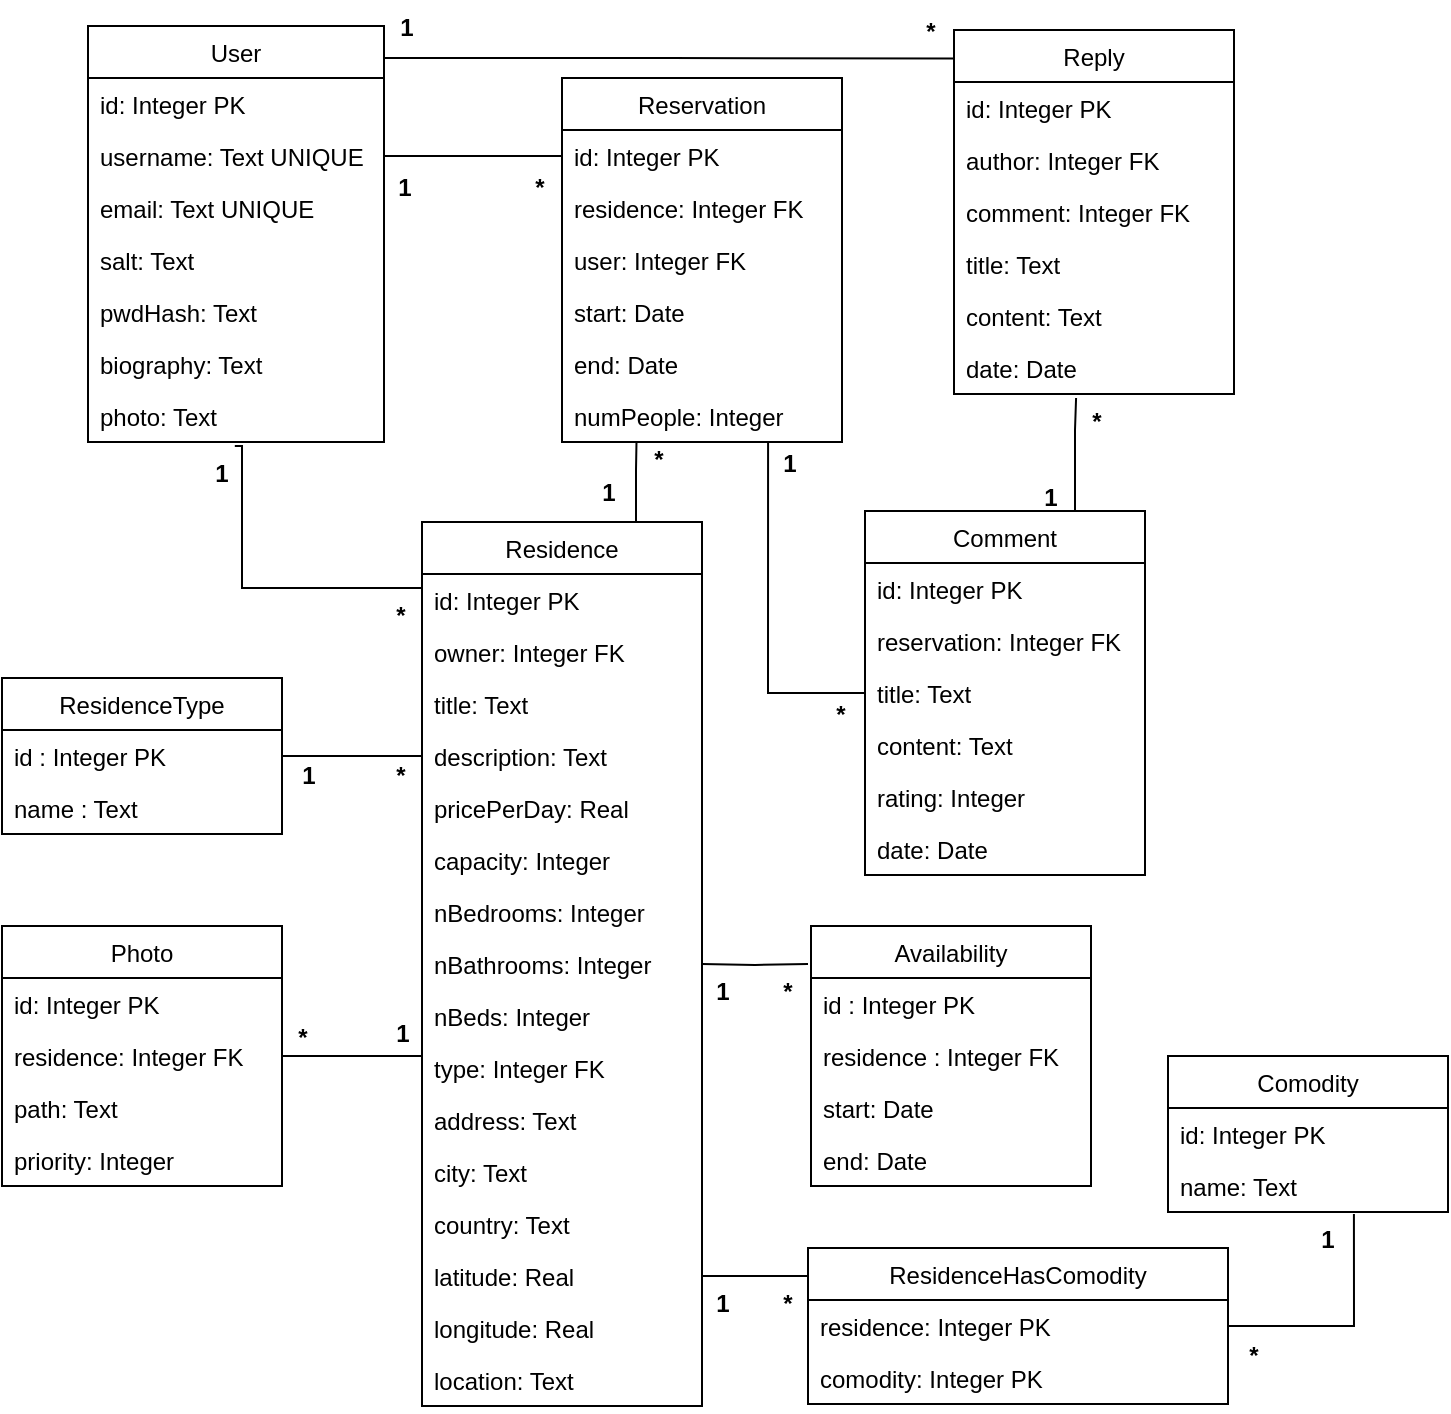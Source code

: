 <mxfile version="12.2.4" type="device" pages="1"><diagram id="iP0iWWese7woXahSP8J5" name="Page-1"><mxGraphModel dx="2249" dy="727" grid="1" gridSize="10" guides="1" tooltips="1" connect="1" arrows="1" fold="1" page="1" pageScale="1" pageWidth="827" pageHeight="1169" math="0" shadow="0"><root><mxCell id="0"/><mxCell id="1" parent="0"/><mxCell id="IjF0ibLEr8Crs9VwbBaD-19" style="edgeStyle=orthogonalEdgeStyle;rounded=0;orthogonalLoop=1;jettySize=auto;html=1;entryX=0;entryY=0.078;entryDx=0;entryDy=0;entryPerimeter=0;endArrow=none;endFill=0;exitX=1.002;exitY=0.077;exitDx=0;exitDy=0;exitPerimeter=0;" edge="1" parent="1" source="5Inx0Mx50LOXE3vgJmMi-1" target="5Inx0Mx50LOXE3vgJmMi-112"><mxGeometry relative="1" as="geometry"/></mxCell><mxCell id="5Inx0Mx50LOXE3vgJmMi-1" value="User" style="swimlane;fontStyle=0;childLayout=stackLayout;horizontal=1;startSize=26;fillColor=none;horizontalStack=0;resizeParent=1;resizeParentMax=0;resizeLast=0;collapsible=1;marginBottom=0;" parent="1" vertex="1"><mxGeometry x="-20" y="118" width="148" height="208" as="geometry"/></mxCell><mxCell id="5Inx0Mx50LOXE3vgJmMi-2" value="id: Integer PK" style="text;strokeColor=none;fillColor=none;align=left;verticalAlign=top;spacingLeft=4;spacingRight=4;overflow=hidden;rotatable=0;points=[[0,0.5],[1,0.5]];portConstraint=eastwest;" parent="5Inx0Mx50LOXE3vgJmMi-1" vertex="1"><mxGeometry y="26" width="148" height="26" as="geometry"/></mxCell><mxCell id="5Inx0Mx50LOXE3vgJmMi-3" value="username: Text UNIQUE" style="text;strokeColor=none;fillColor=none;align=left;verticalAlign=top;spacingLeft=4;spacingRight=4;overflow=hidden;rotatable=0;points=[[0,0.5],[1,0.5]];portConstraint=eastwest;" parent="5Inx0Mx50LOXE3vgJmMi-1" vertex="1"><mxGeometry y="52" width="148" height="26" as="geometry"/></mxCell><mxCell id="5Inx0Mx50LOXE3vgJmMi-26" value="email: Text UNIQUE" style="text;strokeColor=none;fillColor=none;align=left;verticalAlign=top;spacingLeft=4;spacingRight=4;overflow=hidden;rotatable=0;points=[[0,0.5],[1,0.5]];portConstraint=eastwest;" parent="5Inx0Mx50LOXE3vgJmMi-1" vertex="1"><mxGeometry y="78" width="148" height="26" as="geometry"/></mxCell><mxCell id="5Inx0Mx50LOXE3vgJmMi-31" value="salt: Text" style="text;strokeColor=none;fillColor=none;align=left;verticalAlign=top;spacingLeft=4;spacingRight=4;overflow=hidden;rotatable=0;points=[[0,0.5],[1,0.5]];portConstraint=eastwest;" parent="5Inx0Mx50LOXE3vgJmMi-1" vertex="1"><mxGeometry y="104" width="148" height="26" as="geometry"/></mxCell><mxCell id="5Inx0Mx50LOXE3vgJmMi-4" value="pwdHash: Text" style="text;strokeColor=none;fillColor=none;align=left;verticalAlign=top;spacingLeft=4;spacingRight=4;overflow=hidden;rotatable=0;points=[[0,0.5],[1,0.5]];portConstraint=eastwest;" parent="5Inx0Mx50LOXE3vgJmMi-1" vertex="1"><mxGeometry y="130" width="148" height="26" as="geometry"/></mxCell><mxCell id="5Inx0Mx50LOXE3vgJmMi-79" value="biography: Text" style="text;strokeColor=none;fillColor=none;align=left;verticalAlign=top;spacingLeft=4;spacingRight=4;overflow=hidden;rotatable=0;points=[[0,0.5],[1,0.5]];portConstraint=eastwest;" parent="5Inx0Mx50LOXE3vgJmMi-1" vertex="1"><mxGeometry y="156" width="148" height="26" as="geometry"/></mxCell><mxCell id="5Inx0Mx50LOXE3vgJmMi-82" value="photo: Text" style="text;strokeColor=none;fillColor=none;align=left;verticalAlign=top;spacingLeft=4;spacingRight=4;overflow=hidden;rotatable=0;points=[[0,0.5],[1,0.5]];portConstraint=eastwest;" parent="5Inx0Mx50LOXE3vgJmMi-1" vertex="1"><mxGeometry y="182" width="148" height="26" as="geometry"/></mxCell><mxCell id="5Inx0Mx50LOXE3vgJmMi-5" value="Reservation" style="swimlane;fontStyle=0;childLayout=stackLayout;horizontal=1;startSize=26;fillColor=none;horizontalStack=0;resizeParent=1;resizeParentMax=0;resizeLast=0;collapsible=1;marginBottom=0;" parent="1" vertex="1"><mxGeometry x="217" y="144" width="140" height="182" as="geometry"/></mxCell><mxCell id="5Inx0Mx50LOXE3vgJmMi-6" value="id: Integer PK" style="text;strokeColor=none;fillColor=none;align=left;verticalAlign=top;spacingLeft=4;spacingRight=4;overflow=hidden;rotatable=0;points=[[0,0.5],[1,0.5]];portConstraint=eastwest;" parent="5Inx0Mx50LOXE3vgJmMi-5" vertex="1"><mxGeometry y="26" width="140" height="26" as="geometry"/></mxCell><mxCell id="5Inx0Mx50LOXE3vgJmMi-7" value="residence: Integer FK" style="text;strokeColor=none;fillColor=none;align=left;verticalAlign=top;spacingLeft=4;spacingRight=4;overflow=hidden;rotatable=0;points=[[0,0.5],[1,0.5]];portConstraint=eastwest;" parent="5Inx0Mx50LOXE3vgJmMi-5" vertex="1"><mxGeometry y="52" width="140" height="26" as="geometry"/></mxCell><mxCell id="5Inx0Mx50LOXE3vgJmMi-8" value="user: Integer FK" style="text;strokeColor=none;fillColor=none;align=left;verticalAlign=top;spacingLeft=4;spacingRight=4;overflow=hidden;rotatable=0;points=[[0,0.5],[1,0.5]];portConstraint=eastwest;" parent="5Inx0Mx50LOXE3vgJmMi-5" vertex="1"><mxGeometry y="78" width="140" height="26" as="geometry"/></mxCell><mxCell id="5Inx0Mx50LOXE3vgJmMi-32" value="start: Date" style="text;strokeColor=none;fillColor=none;align=left;verticalAlign=top;spacingLeft=4;spacingRight=4;overflow=hidden;rotatable=0;points=[[0,0.5],[1,0.5]];portConstraint=eastwest;" parent="5Inx0Mx50LOXE3vgJmMi-5" vertex="1"><mxGeometry y="104" width="140" height="26" as="geometry"/></mxCell><mxCell id="5Inx0Mx50LOXE3vgJmMi-33" value="end: Date" style="text;strokeColor=none;fillColor=none;align=left;verticalAlign=top;spacingLeft=4;spacingRight=4;overflow=hidden;rotatable=0;points=[[0,0.5],[1,0.5]];portConstraint=eastwest;" parent="5Inx0Mx50LOXE3vgJmMi-5" vertex="1"><mxGeometry y="130" width="140" height="26" as="geometry"/></mxCell><mxCell id="5Inx0Mx50LOXE3vgJmMi-34" value="numPeople: Integer" style="text;strokeColor=none;fillColor=none;align=left;verticalAlign=top;spacingLeft=4;spacingRight=4;overflow=hidden;rotatable=0;points=[[0,0.5],[1,0.5]];portConstraint=eastwest;" parent="5Inx0Mx50LOXE3vgJmMi-5" vertex="1"><mxGeometry y="156" width="140" height="26" as="geometry"/></mxCell><mxCell id="5Inx0Mx50LOXE3vgJmMi-84" style="edgeStyle=orthogonalEdgeStyle;rounded=0;orthogonalLoop=1;jettySize=auto;html=1;entryX=0.496;entryY=1.077;entryDx=0;entryDy=0;entryPerimeter=0;endArrow=none;endFill=0;exitX=0;exitY=0.5;exitDx=0;exitDy=0;" parent="1" source="5Inx0Mx50LOXE3vgJmMi-11" target="5Inx0Mx50LOXE3vgJmMi-82" edge="1"><mxGeometry relative="1" as="geometry"><Array as="points"><mxPoint x="57" y="399"/></Array></mxGeometry></mxCell><mxCell id="IjF0ibLEr8Crs9VwbBaD-2" style="edgeStyle=orthogonalEdgeStyle;rounded=0;orthogonalLoop=1;jettySize=auto;html=1;entryX=0.266;entryY=1.011;entryDx=0;entryDy=0;entryPerimeter=0;endArrow=none;endFill=0;" edge="1" parent="1" source="5Inx0Mx50LOXE3vgJmMi-10" target="5Inx0Mx50LOXE3vgJmMi-34"><mxGeometry relative="1" as="geometry"><Array as="points"><mxPoint x="254" y="340"/><mxPoint x="254" y="340"/></Array></mxGeometry></mxCell><mxCell id="5Inx0Mx50LOXE3vgJmMi-10" value="Residence" style="swimlane;fontStyle=0;childLayout=stackLayout;horizontal=1;startSize=26;fillColor=none;horizontalStack=0;resizeParent=1;resizeParentMax=0;resizeLast=0;collapsible=1;marginBottom=0;" parent="1" vertex="1"><mxGeometry x="147" y="366" width="140" height="442" as="geometry"/></mxCell><mxCell id="5Inx0Mx50LOXE3vgJmMi-11" value="id: Integer PK" style="text;strokeColor=none;fillColor=none;align=left;verticalAlign=top;spacingLeft=4;spacingRight=4;overflow=hidden;rotatable=0;points=[[0,0.5],[1,0.5]];portConstraint=eastwest;" parent="5Inx0Mx50LOXE3vgJmMi-10" vertex="1"><mxGeometry y="26" width="140" height="26" as="geometry"/></mxCell><mxCell id="5Inx0Mx50LOXE3vgJmMi-12" value="owner: Integer FK" style="text;strokeColor=none;fillColor=none;align=left;verticalAlign=top;spacingLeft=4;spacingRight=4;overflow=hidden;rotatable=0;points=[[0,0.5],[1,0.5]];portConstraint=eastwest;" parent="5Inx0Mx50LOXE3vgJmMi-10" vertex="1"><mxGeometry y="52" width="140" height="26" as="geometry"/></mxCell><mxCell id="5Inx0Mx50LOXE3vgJmMi-13" value="title: Text" style="text;strokeColor=none;fillColor=none;align=left;verticalAlign=top;spacingLeft=4;spacingRight=4;overflow=hidden;rotatable=0;points=[[0,0.5],[1,0.5]];portConstraint=eastwest;" parent="5Inx0Mx50LOXE3vgJmMi-10" vertex="1"><mxGeometry y="78" width="140" height="26" as="geometry"/></mxCell><mxCell id="5Inx0Mx50LOXE3vgJmMi-25" value="description: Text" style="text;strokeColor=none;fillColor=none;align=left;verticalAlign=top;spacingLeft=4;spacingRight=4;overflow=hidden;rotatable=0;points=[[0,0.5],[1,0.5]];portConstraint=eastwest;" parent="5Inx0Mx50LOXE3vgJmMi-10" vertex="1"><mxGeometry y="104" width="140" height="26" as="geometry"/></mxCell><mxCell id="5Inx0Mx50LOXE3vgJmMi-21" value="pricePerDay: Real" style="text;strokeColor=none;fillColor=none;align=left;verticalAlign=top;spacingLeft=4;spacingRight=4;overflow=hidden;rotatable=0;points=[[0,0.5],[1,0.5]];portConstraint=eastwest;" parent="5Inx0Mx50LOXE3vgJmMi-10" vertex="1"><mxGeometry y="130" width="140" height="26" as="geometry"/></mxCell><mxCell id="5Inx0Mx50LOXE3vgJmMi-24" value="capacity: Integer" style="text;strokeColor=none;fillColor=none;align=left;verticalAlign=top;spacingLeft=4;spacingRight=4;overflow=hidden;rotatable=0;points=[[0,0.5],[1,0.5]];portConstraint=eastwest;" parent="5Inx0Mx50LOXE3vgJmMi-10" vertex="1"><mxGeometry y="156" width="140" height="26" as="geometry"/></mxCell><mxCell id="5Inx0Mx50LOXE3vgJmMi-23" value="nBedrooms: Integer" style="text;strokeColor=none;fillColor=none;align=left;verticalAlign=top;spacingLeft=4;spacingRight=4;overflow=hidden;rotatable=0;points=[[0,0.5],[1,0.5]];portConstraint=eastwest;" parent="5Inx0Mx50LOXE3vgJmMi-10" vertex="1"><mxGeometry y="182" width="140" height="26" as="geometry"/></mxCell><mxCell id="5Inx0Mx50LOXE3vgJmMi-48" value="nBathrooms: Integer" style="text;strokeColor=none;fillColor=none;align=left;verticalAlign=top;spacingLeft=4;spacingRight=4;overflow=hidden;rotatable=0;points=[[0,0.5],[1,0.5]];portConstraint=eastwest;" parent="5Inx0Mx50LOXE3vgJmMi-10" vertex="1"><mxGeometry y="208" width="140" height="26" as="geometry"/></mxCell><mxCell id="5Inx0Mx50LOXE3vgJmMi-49" value="nBeds: Integer" style="text;strokeColor=none;fillColor=none;align=left;verticalAlign=top;spacingLeft=4;spacingRight=4;overflow=hidden;rotatable=0;points=[[0,0.5],[1,0.5]];portConstraint=eastwest;" parent="5Inx0Mx50LOXE3vgJmMi-10" vertex="1"><mxGeometry y="234" width="140" height="26" as="geometry"/></mxCell><mxCell id="5Inx0Mx50LOXE3vgJmMi-50" value="type: Integer FK" style="text;strokeColor=none;fillColor=none;align=left;verticalAlign=top;spacingLeft=4;spacingRight=4;overflow=hidden;rotatable=0;points=[[0,0.5],[1,0.5]];portConstraint=eastwest;" parent="5Inx0Mx50LOXE3vgJmMi-10" vertex="1"><mxGeometry y="260" width="140" height="26" as="geometry"/></mxCell><mxCell id="5Inx0Mx50LOXE3vgJmMi-22" value="address: Text" style="text;strokeColor=none;fillColor=none;align=left;verticalAlign=top;spacingLeft=4;spacingRight=4;overflow=hidden;rotatable=0;points=[[0,0.5],[1,0.5]];portConstraint=eastwest;" parent="5Inx0Mx50LOXE3vgJmMi-10" vertex="1"><mxGeometry y="286" width="140" height="26" as="geometry"/></mxCell><mxCell id="IjF0ibLEr8Crs9VwbBaD-30" value="city: Text" style="text;strokeColor=none;fillColor=none;align=left;verticalAlign=top;spacingLeft=4;spacingRight=4;overflow=hidden;rotatable=0;points=[[0,0.5],[1,0.5]];portConstraint=eastwest;" vertex="1" parent="5Inx0Mx50LOXE3vgJmMi-10"><mxGeometry y="312" width="140" height="26" as="geometry"/></mxCell><mxCell id="IjF0ibLEr8Crs9VwbBaD-31" value="country: Text" style="text;strokeColor=none;fillColor=none;align=left;verticalAlign=top;spacingLeft=4;spacingRight=4;overflow=hidden;rotatable=0;points=[[0,0.5],[1,0.5]];portConstraint=eastwest;" vertex="1" parent="5Inx0Mx50LOXE3vgJmMi-10"><mxGeometry y="338" width="140" height="26" as="geometry"/></mxCell><mxCell id="IjF0ibLEr8Crs9VwbBaD-24" value="latitude: Real" style="text;strokeColor=none;fillColor=none;align=left;verticalAlign=top;spacingLeft=4;spacingRight=4;overflow=hidden;rotatable=0;points=[[0,0.5],[1,0.5]];portConstraint=eastwest;" vertex="1" parent="5Inx0Mx50LOXE3vgJmMi-10"><mxGeometry y="364" width="140" height="26" as="geometry"/></mxCell><mxCell id="IjF0ibLEr8Crs9VwbBaD-25" value="longitude: Real" style="text;strokeColor=none;fillColor=none;align=left;verticalAlign=top;spacingLeft=4;spacingRight=4;overflow=hidden;rotatable=0;points=[[0,0.5],[1,0.5]];portConstraint=eastwest;" vertex="1" parent="5Inx0Mx50LOXE3vgJmMi-10"><mxGeometry y="390" width="140" height="26" as="geometry"/></mxCell><mxCell id="IjF0ibLEr8Crs9VwbBaD-26" value="location: Text" style="text;strokeColor=none;fillColor=none;align=left;verticalAlign=top;spacingLeft=4;spacingRight=4;overflow=hidden;rotatable=0;points=[[0,0.5],[1,0.5]];portConstraint=eastwest;" vertex="1" parent="5Inx0Mx50LOXE3vgJmMi-10"><mxGeometry y="416" width="140" height="26" as="geometry"/></mxCell><mxCell id="5Inx0Mx50LOXE3vgJmMi-14" value="Availability" style="swimlane;fontStyle=0;childLayout=stackLayout;horizontal=1;startSize=26;fillColor=none;horizontalStack=0;resizeParent=1;resizeParentMax=0;resizeLast=0;collapsible=1;marginBottom=0;" parent="1" vertex="1"><mxGeometry x="341.5" y="568" width="140" height="130" as="geometry"/></mxCell><mxCell id="5Inx0Mx50LOXE3vgJmMi-15" value="id : Integer PK" style="text;strokeColor=none;fillColor=none;align=left;verticalAlign=top;spacingLeft=4;spacingRight=4;overflow=hidden;rotatable=0;points=[[0,0.5],[1,0.5]];portConstraint=eastwest;" parent="5Inx0Mx50LOXE3vgJmMi-14" vertex="1"><mxGeometry y="26" width="140" height="26" as="geometry"/></mxCell><mxCell id="5Inx0Mx50LOXE3vgJmMi-18" value="residence : Integer FK" style="text;strokeColor=none;fillColor=none;align=left;verticalAlign=top;spacingLeft=4;spacingRight=4;overflow=hidden;rotatable=0;points=[[0,0.5],[1,0.5]];portConstraint=eastwest;" parent="5Inx0Mx50LOXE3vgJmMi-14" vertex="1"><mxGeometry y="52" width="140" height="26" as="geometry"/></mxCell><mxCell id="5Inx0Mx50LOXE3vgJmMi-16" value="start: Date" style="text;strokeColor=none;fillColor=none;align=left;verticalAlign=top;spacingLeft=4;spacingRight=4;overflow=hidden;rotatable=0;points=[[0,0.5],[1,0.5]];portConstraint=eastwest;" parent="5Inx0Mx50LOXE3vgJmMi-14" vertex="1"><mxGeometry y="78" width="140" height="26" as="geometry"/></mxCell><mxCell id="5Inx0Mx50LOXE3vgJmMi-17" value="end: Date" style="text;strokeColor=none;fillColor=none;align=left;verticalAlign=top;spacingLeft=4;spacingRight=4;overflow=hidden;rotatable=0;points=[[0,0.5],[1,0.5]];portConstraint=eastwest;" parent="5Inx0Mx50LOXE3vgJmMi-14" vertex="1"><mxGeometry y="104" width="140" height="26" as="geometry"/></mxCell><mxCell id="IjF0ibLEr8Crs9VwbBaD-13" style="edgeStyle=orthogonalEdgeStyle;rounded=0;orthogonalLoop=1;jettySize=auto;html=1;exitX=0.75;exitY=0;exitDx=0;exitDy=0;entryX=0.436;entryY=1.077;entryDx=0;entryDy=0;entryPerimeter=0;endArrow=none;endFill=0;" edge="1" parent="1" source="5Inx0Mx50LOXE3vgJmMi-27" target="5Inx0Mx50LOXE3vgJmMi-119"><mxGeometry relative="1" as="geometry"><Array as="points"><mxPoint x="474" y="320"/><mxPoint x="474" y="320"/></Array></mxGeometry></mxCell><mxCell id="5Inx0Mx50LOXE3vgJmMi-27" value="Comment" style="swimlane;fontStyle=0;childLayout=stackLayout;horizontal=1;startSize=26;fillColor=none;horizontalStack=0;resizeParent=1;resizeParentMax=0;resizeLast=0;collapsible=1;marginBottom=0;" parent="1" vertex="1"><mxGeometry x="368.5" y="360.5" width="140" height="182" as="geometry"/></mxCell><mxCell id="5Inx0Mx50LOXE3vgJmMi-28" value="id: Integer PK" style="text;strokeColor=none;fillColor=none;align=left;verticalAlign=top;spacingLeft=4;spacingRight=4;overflow=hidden;rotatable=0;points=[[0,0.5],[1,0.5]];portConstraint=eastwest;" parent="5Inx0Mx50LOXE3vgJmMi-27" vertex="1"><mxGeometry y="26" width="140" height="26" as="geometry"/></mxCell><mxCell id="5Inx0Mx50LOXE3vgJmMi-30" value="reservation: Integer FK" style="text;strokeColor=none;fillColor=none;align=left;verticalAlign=top;spacingLeft=4;spacingRight=4;overflow=hidden;rotatable=0;points=[[0,0.5],[1,0.5]];portConstraint=eastwest;" parent="5Inx0Mx50LOXE3vgJmMi-27" vertex="1"><mxGeometry y="52" width="140" height="26" as="geometry"/></mxCell><mxCell id="5Inx0Mx50LOXE3vgJmMi-35" value="title: Text" style="text;strokeColor=none;fillColor=none;align=left;verticalAlign=top;spacingLeft=4;spacingRight=4;overflow=hidden;rotatable=0;points=[[0,0.5],[1,0.5]];portConstraint=eastwest;" parent="5Inx0Mx50LOXE3vgJmMi-27" vertex="1"><mxGeometry y="78" width="140" height="26" as="geometry"/></mxCell><mxCell id="5Inx0Mx50LOXE3vgJmMi-36" value="content: Text" style="text;strokeColor=none;fillColor=none;align=left;verticalAlign=top;spacingLeft=4;spacingRight=4;overflow=hidden;rotatable=0;points=[[0,0.5],[1,0.5]];portConstraint=eastwest;" parent="5Inx0Mx50LOXE3vgJmMi-27" vertex="1"><mxGeometry y="104" width="140" height="26" as="geometry"/></mxCell><mxCell id="5Inx0Mx50LOXE3vgJmMi-37" value="rating: Integer" style="text;strokeColor=none;fillColor=none;align=left;verticalAlign=top;spacingLeft=4;spacingRight=4;overflow=hidden;rotatable=0;points=[[0,0.5],[1,0.5]];portConstraint=eastwest;" parent="5Inx0Mx50LOXE3vgJmMi-27" vertex="1"><mxGeometry y="130" width="140" height="26" as="geometry"/></mxCell><mxCell id="5Inx0Mx50LOXE3vgJmMi-38" value="date: Date" style="text;strokeColor=none;fillColor=none;align=left;verticalAlign=top;spacingLeft=4;spacingRight=4;overflow=hidden;rotatable=0;points=[[0,0.5],[1,0.5]];portConstraint=eastwest;" parent="5Inx0Mx50LOXE3vgJmMi-27" vertex="1"><mxGeometry y="156" width="140" height="26" as="geometry"/></mxCell><mxCell id="1BMxIGrok19aSOFd6MIy-2" style="edgeStyle=orthogonalEdgeStyle;rounded=0;orthogonalLoop=1;jettySize=auto;html=1;exitX=1;exitY=0.5;exitDx=0;exitDy=0;entryX=0;entryY=0.5;entryDx=0;entryDy=0;endArrow=none;endFill=0;" parent="1" source="5Inx0Mx50LOXE3vgJmMi-39" target="5Inx0Mx50LOXE3vgJmMi-49" edge="1"><mxGeometry relative="1" as="geometry"><Array as="points"><mxPoint x="147" y="633"/><mxPoint x="147" y="633"/></Array></mxGeometry></mxCell><mxCell id="5Inx0Mx50LOXE3vgJmMi-39" value="Photo" style="swimlane;fontStyle=0;childLayout=stackLayout;horizontal=1;startSize=26;fillColor=none;horizontalStack=0;resizeParent=1;resizeParentMax=0;resizeLast=0;collapsible=1;marginBottom=0;" parent="1" vertex="1"><mxGeometry x="-63" y="568" width="140" height="130" as="geometry"/></mxCell><mxCell id="5Inx0Mx50LOXE3vgJmMi-40" value="id: Integer PK" style="text;strokeColor=none;fillColor=none;align=left;verticalAlign=top;spacingLeft=4;spacingRight=4;overflow=hidden;rotatable=0;points=[[0,0.5],[1,0.5]];portConstraint=eastwest;" parent="5Inx0Mx50LOXE3vgJmMi-39" vertex="1"><mxGeometry y="26" width="140" height="26" as="geometry"/></mxCell><mxCell id="5Inx0Mx50LOXE3vgJmMi-41" value="residence: Integer FK" style="text;strokeColor=none;fillColor=none;align=left;verticalAlign=top;spacingLeft=4;spacingRight=4;overflow=hidden;rotatable=0;points=[[0,0.5],[1,0.5]];portConstraint=eastwest;" parent="5Inx0Mx50LOXE3vgJmMi-39" vertex="1"><mxGeometry y="52" width="140" height="26" as="geometry"/></mxCell><mxCell id="5Inx0Mx50LOXE3vgJmMi-42" value="path: Text" style="text;strokeColor=none;fillColor=none;align=left;verticalAlign=top;spacingLeft=4;spacingRight=4;overflow=hidden;rotatable=0;points=[[0,0.5],[1,0.5]];portConstraint=eastwest;" parent="5Inx0Mx50LOXE3vgJmMi-39" vertex="1"><mxGeometry y="78" width="140" height="26" as="geometry"/></mxCell><mxCell id="5Inx0Mx50LOXE3vgJmMi-47" value="priority: Integer" style="text;strokeColor=none;fillColor=none;align=left;verticalAlign=top;spacingLeft=4;spacingRight=4;overflow=hidden;rotatable=0;points=[[0,0.5],[1,0.5]];portConstraint=eastwest;" parent="5Inx0Mx50LOXE3vgJmMi-39" vertex="1"><mxGeometry y="104" width="140" height="26" as="geometry"/></mxCell><mxCell id="5Inx0Mx50LOXE3vgJmMi-51" value="Comodity" style="swimlane;fontStyle=0;childLayout=stackLayout;horizontal=1;startSize=26;fillColor=none;horizontalStack=0;resizeParent=1;resizeParentMax=0;resizeLast=0;collapsible=1;marginBottom=0;" parent="1" vertex="1"><mxGeometry x="520" y="633" width="140" height="78" as="geometry"/></mxCell><mxCell id="5Inx0Mx50LOXE3vgJmMi-52" value="id: Integer PK" style="text;strokeColor=none;fillColor=none;align=left;verticalAlign=top;spacingLeft=4;spacingRight=4;overflow=hidden;rotatable=0;points=[[0,0.5],[1,0.5]];portConstraint=eastwest;" parent="5Inx0Mx50LOXE3vgJmMi-51" vertex="1"><mxGeometry y="26" width="140" height="26" as="geometry"/></mxCell><mxCell id="5Inx0Mx50LOXE3vgJmMi-53" value="name: Text" style="text;strokeColor=none;fillColor=none;align=left;verticalAlign=top;spacingLeft=4;spacingRight=4;overflow=hidden;rotatable=0;points=[[0,0.5],[1,0.5]];portConstraint=eastwest;" parent="5Inx0Mx50LOXE3vgJmMi-51" vertex="1"><mxGeometry y="52" width="140" height="26" as="geometry"/></mxCell><mxCell id="5Inx0Mx50LOXE3vgJmMi-59" value="ResidenceHasComodity" style="swimlane;fontStyle=0;childLayout=stackLayout;horizontal=1;startSize=26;fillColor=none;horizontalStack=0;resizeParent=1;resizeParentMax=0;resizeLast=0;collapsible=1;marginBottom=0;" parent="1" vertex="1"><mxGeometry x="340" y="729" width="210" height="78" as="geometry"/></mxCell><mxCell id="5Inx0Mx50LOXE3vgJmMi-60" value="residence: Integer PK" style="text;strokeColor=none;fillColor=none;align=left;verticalAlign=top;spacingLeft=4;spacingRight=4;overflow=hidden;rotatable=0;points=[[0,0.5],[1,0.5]];portConstraint=eastwest;" parent="5Inx0Mx50LOXE3vgJmMi-59" vertex="1"><mxGeometry y="26" width="210" height="26" as="geometry"/></mxCell><mxCell id="5Inx0Mx50LOXE3vgJmMi-61" value="comodity: Integer PK" style="text;strokeColor=none;fillColor=none;align=left;verticalAlign=top;spacingLeft=4;spacingRight=4;overflow=hidden;rotatable=0;points=[[0,0.5],[1,0.5]];portConstraint=eastwest;" parent="5Inx0Mx50LOXE3vgJmMi-59" vertex="1"><mxGeometry y="52" width="210" height="26" as="geometry"/></mxCell><mxCell id="5Inx0Mx50LOXE3vgJmMi-96" value="*" style="text;align=center;fontStyle=1;verticalAlign=middle;spacingLeft=3;spacingRight=3;strokeColor=none;rotatable=0;points=[[0,0.5],[1,0.5]];portConstraint=eastwest;" parent="1" vertex="1"><mxGeometry x="553" y="769" width="20" height="26" as="geometry"/></mxCell><mxCell id="5Inx0Mx50LOXE3vgJmMi-97" value="1" style="text;align=center;fontStyle=1;verticalAlign=middle;spacingLeft=3;spacingRight=3;strokeColor=none;rotatable=0;points=[[0,0.5],[1,0.5]];portConstraint=eastwest;" parent="1" vertex="1"><mxGeometry x="590" y="711" width="20" height="26" as="geometry"/></mxCell><mxCell id="5Inx0Mx50LOXE3vgJmMi-98" value="*" style="text;align=center;fontStyle=1;verticalAlign=middle;spacingLeft=3;spacingRight=3;strokeColor=none;rotatable=0;points=[[0,0.5],[1,0.5]];portConstraint=eastwest;" parent="1" vertex="1"><mxGeometry x="77" y="610" width="21" height="26" as="geometry"/></mxCell><mxCell id="5Inx0Mx50LOXE3vgJmMi-99" value="1" style="text;align=center;fontStyle=1;verticalAlign=middle;spacingLeft=3;spacingRight=3;strokeColor=none;rotatable=0;points=[[0,0.5],[1,0.5]];portConstraint=eastwest;" parent="1" vertex="1"><mxGeometry x="127.5" y="608" width="20" height="26" as="geometry"/></mxCell><mxCell id="5Inx0Mx50LOXE3vgJmMi-103" value="*" style="text;align=center;fontStyle=1;verticalAlign=middle;spacingLeft=3;spacingRight=3;strokeColor=none;rotatable=0;points=[[0,0.5],[1,0.5]];portConstraint=eastwest;" parent="1" vertex="1"><mxGeometry x="319.5" y="587" width="21" height="26" as="geometry"/></mxCell><mxCell id="5Inx0Mx50LOXE3vgJmMi-104" value="1" style="text;align=center;fontStyle=1;verticalAlign=middle;spacingLeft=3;spacingRight=3;strokeColor=none;rotatable=0;points=[[0,0.5],[1,0.5]];portConstraint=eastwest;" parent="1" vertex="1"><mxGeometry x="287" y="587" width="21" height="26" as="geometry"/></mxCell><mxCell id="5Inx0Mx50LOXE3vgJmMi-105" value="1" style="text;align=center;fontStyle=1;verticalAlign=middle;spacingLeft=3;spacingRight=3;strokeColor=none;rotatable=0;points=[[0,0.5],[1,0.5]];portConstraint=eastwest;" parent="1" vertex="1"><mxGeometry x="230" y="337.5" width="21" height="26" as="geometry"/></mxCell><mxCell id="5Inx0Mx50LOXE3vgJmMi-106" value="*" style="text;align=center;fontStyle=1;verticalAlign=middle;spacingLeft=3;spacingRight=3;strokeColor=none;rotatable=0;points=[[0,0.5],[1,0.5]];portConstraint=eastwest;" parent="1" vertex="1"><mxGeometry x="255" y="321" width="21" height="26" as="geometry"/></mxCell><mxCell id="5Inx0Mx50LOXE3vgJmMi-108" value="1" style="text;align=center;fontStyle=1;verticalAlign=middle;spacingLeft=3;spacingRight=3;strokeColor=none;rotatable=0;points=[[0,0.5],[1,0.5]];portConstraint=eastwest;" parent="1" vertex="1"><mxGeometry x="128" y="185" width="21" height="26" as="geometry"/></mxCell><mxCell id="5Inx0Mx50LOXE3vgJmMi-112" value="Reply" style="swimlane;fontStyle=0;childLayout=stackLayout;horizontal=1;startSize=26;fillColor=none;horizontalStack=0;resizeParent=1;resizeParentMax=0;resizeLast=0;collapsible=1;marginBottom=0;" parent="1" vertex="1"><mxGeometry x="413" y="120" width="140" height="182" as="geometry"/></mxCell><mxCell id="5Inx0Mx50LOXE3vgJmMi-113" value="id: Integer PK" style="text;strokeColor=none;fillColor=none;align=left;verticalAlign=top;spacingLeft=4;spacingRight=4;overflow=hidden;rotatable=0;points=[[0,0.5],[1,0.5]];portConstraint=eastwest;" parent="5Inx0Mx50LOXE3vgJmMi-112" vertex="1"><mxGeometry y="26" width="140" height="26" as="geometry"/></mxCell><mxCell id="1BMxIGrok19aSOFd6MIy-3" value="author: Integer FK" style="text;strokeColor=none;fillColor=none;align=left;verticalAlign=top;spacingLeft=4;spacingRight=4;overflow=hidden;rotatable=0;points=[[0,0.5],[1,0.5]];portConstraint=eastwest;" parent="5Inx0Mx50LOXE3vgJmMi-112" vertex="1"><mxGeometry y="52" width="140" height="26" as="geometry"/></mxCell><mxCell id="5Inx0Mx50LOXE3vgJmMi-114" value="comment: Integer FK" style="text;strokeColor=none;fillColor=none;align=left;verticalAlign=top;spacingLeft=4;spacingRight=4;overflow=hidden;rotatable=0;points=[[0,0.5],[1,0.5]];portConstraint=eastwest;" parent="5Inx0Mx50LOXE3vgJmMi-112" vertex="1"><mxGeometry y="78" width="140" height="26" as="geometry"/></mxCell><mxCell id="5Inx0Mx50LOXE3vgJmMi-116" value="title: Text" style="text;strokeColor=none;fillColor=none;align=left;verticalAlign=top;spacingLeft=4;spacingRight=4;overflow=hidden;rotatable=0;points=[[0,0.5],[1,0.5]];portConstraint=eastwest;" parent="5Inx0Mx50LOXE3vgJmMi-112" vertex="1"><mxGeometry y="104" width="140" height="26" as="geometry"/></mxCell><mxCell id="5Inx0Mx50LOXE3vgJmMi-117" value="content: Text" style="text;strokeColor=none;fillColor=none;align=left;verticalAlign=top;spacingLeft=4;spacingRight=4;overflow=hidden;rotatable=0;points=[[0,0.5],[1,0.5]];portConstraint=eastwest;" parent="5Inx0Mx50LOXE3vgJmMi-112" vertex="1"><mxGeometry y="130" width="140" height="26" as="geometry"/></mxCell><mxCell id="5Inx0Mx50LOXE3vgJmMi-119" value="date: Date" style="text;strokeColor=none;fillColor=none;align=left;verticalAlign=top;spacingLeft=4;spacingRight=4;overflow=hidden;rotatable=0;points=[[0,0.5],[1,0.5]];portConstraint=eastwest;" parent="5Inx0Mx50LOXE3vgJmMi-112" vertex="1"><mxGeometry y="156" width="140" height="26" as="geometry"/></mxCell><mxCell id="5Inx0Mx50LOXE3vgJmMi-122" value="*" style="text;align=center;fontStyle=1;verticalAlign=middle;spacingLeft=3;spacingRight=3;strokeColor=none;rotatable=0;points=[[0,0.5],[1,0.5]];portConstraint=eastwest;" parent="1" vertex="1"><mxGeometry x="126" y="399" width="21" height="26" as="geometry"/></mxCell><mxCell id="5Inx0Mx50LOXE3vgJmMi-123" value="1" style="text;align=center;fontStyle=1;verticalAlign=middle;spacingLeft=3;spacingRight=3;strokeColor=none;rotatable=0;points=[[0,0.5],[1,0.5]];portConstraint=eastwest;" parent="1" vertex="1"><mxGeometry x="36.5" y="328" width="21" height="26" as="geometry"/></mxCell><mxCell id="1BMxIGrok19aSOFd6MIy-7" value="ResidenceType" style="swimlane;fontStyle=0;childLayout=stackLayout;horizontal=1;startSize=26;fillColor=none;horizontalStack=0;resizeParent=1;resizeParentMax=0;resizeLast=0;collapsible=1;marginBottom=0;" parent="1" vertex="1"><mxGeometry x="-63" y="444" width="140" height="78" as="geometry"/></mxCell><mxCell id="1BMxIGrok19aSOFd6MIy-8" value="id : Integer PK" style="text;strokeColor=none;fillColor=none;align=left;verticalAlign=top;spacingLeft=4;spacingRight=4;overflow=hidden;rotatable=0;points=[[0,0.5],[1,0.5]];portConstraint=eastwest;" parent="1BMxIGrok19aSOFd6MIy-7" vertex="1"><mxGeometry y="26" width="140" height="26" as="geometry"/></mxCell><mxCell id="1BMxIGrok19aSOFd6MIy-9" value="name : Text" style="text;strokeColor=none;fillColor=none;align=left;verticalAlign=top;spacingLeft=4;spacingRight=4;overflow=hidden;rotatable=0;points=[[0,0.5],[1,0.5]];portConstraint=eastwest;" parent="1BMxIGrok19aSOFd6MIy-7" vertex="1"><mxGeometry y="52" width="140" height="26" as="geometry"/></mxCell><mxCell id="1BMxIGrok19aSOFd6MIy-12" style="edgeStyle=orthogonalEdgeStyle;rounded=0;orthogonalLoop=1;jettySize=auto;html=1;exitX=0;exitY=0.5;exitDx=0;exitDy=0;entryX=1;entryY=0.5;entryDx=0;entryDy=0;endArrow=none;endFill=0;" parent="1" source="5Inx0Mx50LOXE3vgJmMi-25" target="1BMxIGrok19aSOFd6MIy-8" edge="1"><mxGeometry relative="1" as="geometry"/></mxCell><mxCell id="1BMxIGrok19aSOFd6MIy-13" value="*" style="text;align=center;fontStyle=1;verticalAlign=middle;spacingLeft=3;spacingRight=3;strokeColor=none;rotatable=0;points=[[0,0.5],[1,0.5]];portConstraint=eastwest;" parent="1" vertex="1"><mxGeometry x="126" y="479" width="21" height="26" as="geometry"/></mxCell><mxCell id="1BMxIGrok19aSOFd6MIy-14" value="1" style="text;align=center;fontStyle=1;verticalAlign=middle;spacingLeft=3;spacingRight=3;strokeColor=none;rotatable=0;points=[[0,0.5],[1,0.5]];portConstraint=eastwest;" parent="1" vertex="1"><mxGeometry x="80" y="479" width="21" height="26" as="geometry"/></mxCell><mxCell id="IjF0ibLEr8Crs9VwbBaD-5" style="edgeStyle=orthogonalEdgeStyle;rounded=0;orthogonalLoop=1;jettySize=auto;html=1;exitX=0.736;exitY=1;exitDx=0;exitDy=0;entryX=0;entryY=0.5;entryDx=0;entryDy=0;endArrow=none;endFill=0;exitPerimeter=0;" edge="1" parent="1" source="5Inx0Mx50LOXE3vgJmMi-34" target="5Inx0Mx50LOXE3vgJmMi-35"><mxGeometry relative="1" as="geometry"/></mxCell><mxCell id="IjF0ibLEr8Crs9VwbBaD-6" value="*" style="text;align=center;fontStyle=1;verticalAlign=middle;spacingLeft=3;spacingRight=3;strokeColor=none;rotatable=0;points=[[0,0.5],[1,0.5]];portConstraint=eastwest;" vertex="1" parent="1"><mxGeometry x="346" y="448.5" width="21" height="26" as="geometry"/></mxCell><mxCell id="IjF0ibLEr8Crs9VwbBaD-7" value="1" style="text;align=center;fontStyle=1;verticalAlign=middle;spacingLeft=3;spacingRight=3;strokeColor=none;rotatable=0;points=[[0,0.5],[1,0.5]];portConstraint=eastwest;" vertex="1" parent="1"><mxGeometry x="319.5" y="323" width="23" height="26" as="geometry"/></mxCell><mxCell id="IjF0ibLEr8Crs9VwbBaD-14" style="edgeStyle=orthogonalEdgeStyle;rounded=0;orthogonalLoop=1;jettySize=auto;html=1;entryX=1;entryY=0.5;entryDx=0;entryDy=0;endArrow=none;endFill=0;" edge="1" parent="1" target="5Inx0Mx50LOXE3vgJmMi-48"><mxGeometry relative="1" as="geometry"><mxPoint x="340" y="587" as="sourcePoint"/></mxGeometry></mxCell><mxCell id="IjF0ibLEr8Crs9VwbBaD-17" style="edgeStyle=orthogonalEdgeStyle;rounded=0;orthogonalLoop=1;jettySize=auto;html=1;exitX=1;exitY=0.5;exitDx=0;exitDy=0;endArrow=none;endFill=0;entryX=0;entryY=0.5;entryDx=0;entryDy=0;" edge="1" parent="1" source="5Inx0Mx50LOXE3vgJmMi-3" target="5Inx0Mx50LOXE3vgJmMi-6"><mxGeometry relative="1" as="geometry"><mxPoint x="200" y="190" as="targetPoint"/></mxGeometry></mxCell><mxCell id="IjF0ibLEr8Crs9VwbBaD-18" value="*" style="text;align=center;fontStyle=1;verticalAlign=middle;spacingLeft=3;spacingRight=3;strokeColor=none;rotatable=0;points=[[0,0.5],[1,0.5]];portConstraint=eastwest;" vertex="1" parent="1"><mxGeometry x="195.5" y="185" width="21" height="26" as="geometry"/></mxCell><mxCell id="IjF0ibLEr8Crs9VwbBaD-20" value="1" style="text;align=center;fontStyle=1;verticalAlign=middle;spacingLeft=3;spacingRight=3;strokeColor=none;rotatable=0;points=[[0,0.5],[1,0.5]];portConstraint=eastwest;" vertex="1" parent="1"><mxGeometry x="450" y="340" width="23" height="26" as="geometry"/></mxCell><mxCell id="IjF0ibLEr8Crs9VwbBaD-21" value="*" style="text;align=center;fontStyle=1;verticalAlign=middle;spacingLeft=3;spacingRight=3;strokeColor=none;rotatable=0;points=[[0,0.5],[1,0.5]];portConstraint=eastwest;" vertex="1" parent="1"><mxGeometry x="473" y="302" width="23" height="26" as="geometry"/></mxCell><mxCell id="IjF0ibLEr8Crs9VwbBaD-22" value="1" style="text;align=center;fontStyle=1;verticalAlign=middle;spacingLeft=3;spacingRight=3;strokeColor=none;rotatable=0;points=[[0,0.5],[1,0.5]];portConstraint=eastwest;" vertex="1" parent="1"><mxGeometry x="128" y="105" width="23" height="26" as="geometry"/></mxCell><mxCell id="IjF0ibLEr8Crs9VwbBaD-23" value="*" style="text;align=center;fontStyle=1;verticalAlign=middle;spacingLeft=3;spacingRight=3;strokeColor=none;rotatable=0;points=[[0,0.5],[1,0.5]];portConstraint=eastwest;" vertex="1" parent="1"><mxGeometry x="390" y="107" width="23" height="26" as="geometry"/></mxCell><mxCell id="IjF0ibLEr8Crs9VwbBaD-33" style="edgeStyle=orthogonalEdgeStyle;rounded=0;orthogonalLoop=1;jettySize=auto;html=1;exitX=1;exitY=0.5;exitDx=0;exitDy=0;entryX=0;entryY=0.179;entryDx=0;entryDy=0;entryPerimeter=0;endArrow=none;endFill=0;" edge="1" parent="1" source="IjF0ibLEr8Crs9VwbBaD-24" target="5Inx0Mx50LOXE3vgJmMi-59"><mxGeometry relative="1" as="geometry"/></mxCell><mxCell id="IjF0ibLEr8Crs9VwbBaD-34" value="1" style="text;align=center;fontStyle=1;verticalAlign=middle;spacingLeft=3;spacingRight=3;strokeColor=none;rotatable=0;points=[[0,0.5],[1,0.5]];portConstraint=eastwest;" vertex="1" parent="1"><mxGeometry x="287" y="743" width="21" height="26" as="geometry"/></mxCell><mxCell id="IjF0ibLEr8Crs9VwbBaD-35" value="*" style="text;align=center;fontStyle=1;verticalAlign=middle;spacingLeft=3;spacingRight=3;strokeColor=none;rotatable=0;points=[[0,0.5],[1,0.5]];portConstraint=eastwest;" vertex="1" parent="1"><mxGeometry x="319.5" y="743" width="21" height="26" as="geometry"/></mxCell><mxCell id="IjF0ibLEr8Crs9VwbBaD-37" style="edgeStyle=orthogonalEdgeStyle;rounded=0;orthogonalLoop=1;jettySize=auto;html=1;exitX=1;exitY=0.5;exitDx=0;exitDy=0;entryX=0.664;entryY=1.038;entryDx=0;entryDy=0;entryPerimeter=0;endArrow=none;endFill=0;" edge="1" parent="1" source="5Inx0Mx50LOXE3vgJmMi-60" target="5Inx0Mx50LOXE3vgJmMi-53"><mxGeometry relative="1" as="geometry"/></mxCell></root></mxGraphModel></diagram></mxfile>
